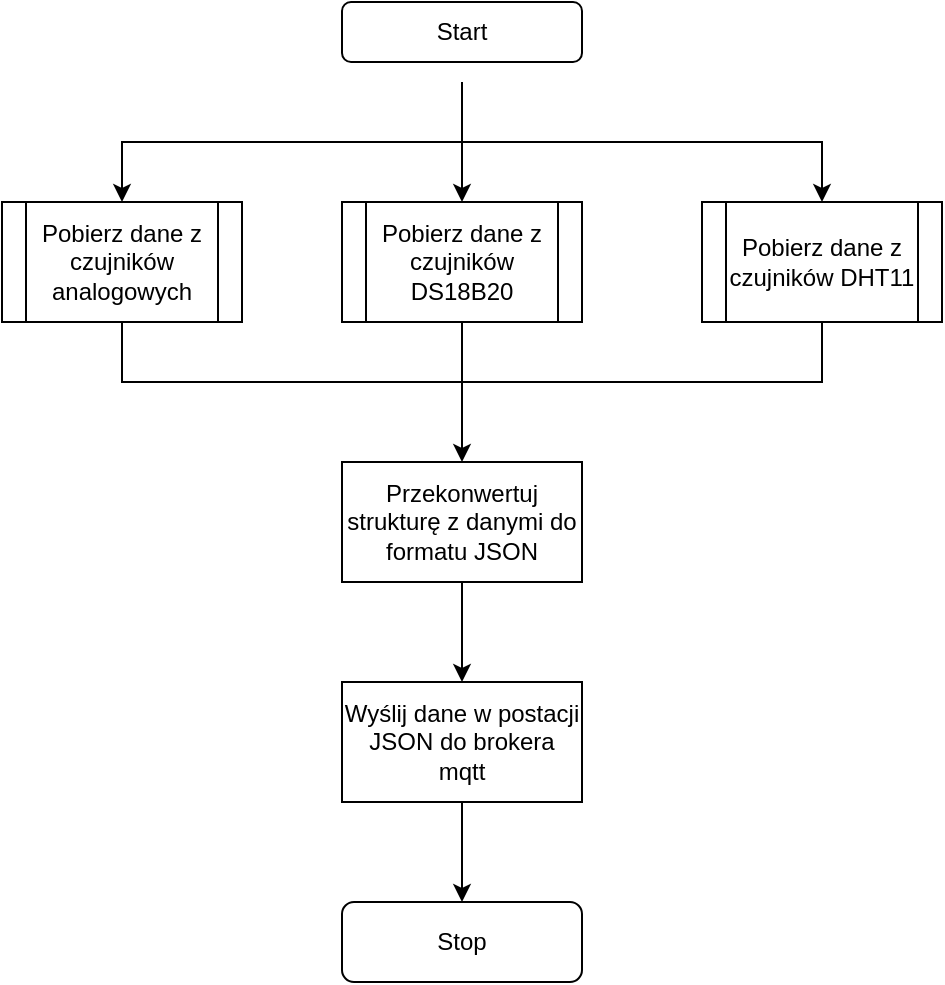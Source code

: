 <mxfile version="22.0.6" type="device">
  <diagram name="Strona-1" id="IpqPBWu90msaXSDpfxcT">
    <mxGraphModel dx="1434" dy="754" grid="1" gridSize="10" guides="1" tooltips="1" connect="1" arrows="1" fold="1" page="1" pageScale="1" pageWidth="827" pageHeight="1169" math="0" shadow="0">
      <root>
        <mxCell id="0" />
        <mxCell id="1" parent="0" />
        <mxCell id="VLE-unIAoFKPM5bdPkGo-1" value="Start" style="rounded=1;whiteSpace=wrap;html=1;" vertex="1" parent="1">
          <mxGeometry x="360" y="10" width="120" height="30" as="geometry" />
        </mxCell>
        <mxCell id="VLE-unIAoFKPM5bdPkGo-2" value="Pobierz dane z czujników analogowych" style="shape=process;whiteSpace=wrap;html=1;backgroundOutline=1;" vertex="1" parent="1">
          <mxGeometry x="190" y="110" width="120" height="60" as="geometry" />
        </mxCell>
        <mxCell id="VLE-unIAoFKPM5bdPkGo-3" value="&lt;div&gt;Pobierz dane z czujników DHT11&lt;/div&gt;" style="shape=process;whiteSpace=wrap;html=1;backgroundOutline=1;" vertex="1" parent="1">
          <mxGeometry x="540" y="110" width="120" height="60" as="geometry" />
        </mxCell>
        <mxCell id="VLE-unIAoFKPM5bdPkGo-4" value="Pobierz dane z czujników DS18B20" style="shape=process;whiteSpace=wrap;html=1;backgroundOutline=1;" vertex="1" parent="1">
          <mxGeometry x="360" y="110" width="120" height="60" as="geometry" />
        </mxCell>
        <mxCell id="VLE-unIAoFKPM5bdPkGo-5" value="Przekonwertuj strukturę z danymi do formatu JSON" style="rounded=0;whiteSpace=wrap;html=1;" vertex="1" parent="1">
          <mxGeometry x="360" y="240" width="120" height="60" as="geometry" />
        </mxCell>
        <mxCell id="VLE-unIAoFKPM5bdPkGo-8" value="" style="endArrow=classic;html=1;rounded=0;entryX=0.5;entryY=0;entryDx=0;entryDy=0;" edge="1" parent="1" target="VLE-unIAoFKPM5bdPkGo-2">
          <mxGeometry width="50" height="50" relative="1" as="geometry">
            <mxPoint x="420" y="50" as="sourcePoint" />
            <mxPoint x="440" y="210" as="targetPoint" />
            <Array as="points">
              <mxPoint x="420" y="80" />
              <mxPoint x="250" y="80" />
            </Array>
          </mxGeometry>
        </mxCell>
        <mxCell id="VLE-unIAoFKPM5bdPkGo-9" value="" style="endArrow=classic;html=1;rounded=0;entryX=0.5;entryY=0;entryDx=0;entryDy=0;" edge="1" parent="1" target="VLE-unIAoFKPM5bdPkGo-4">
          <mxGeometry width="50" height="50" relative="1" as="geometry">
            <mxPoint x="420" y="80" as="sourcePoint" />
            <mxPoint x="440" y="210" as="targetPoint" />
          </mxGeometry>
        </mxCell>
        <mxCell id="VLE-unIAoFKPM5bdPkGo-10" value="" style="endArrow=classic;html=1;rounded=0;entryX=0.5;entryY=0;entryDx=0;entryDy=0;" edge="1" parent="1" target="VLE-unIAoFKPM5bdPkGo-3">
          <mxGeometry width="50" height="50" relative="1" as="geometry">
            <mxPoint x="420" y="80" as="sourcePoint" />
            <mxPoint x="600" y="40" as="targetPoint" />
            <Array as="points">
              <mxPoint x="600" y="80" />
            </Array>
          </mxGeometry>
        </mxCell>
        <mxCell id="VLE-unIAoFKPM5bdPkGo-11" value="" style="endArrow=classic;html=1;rounded=0;exitX=0.5;exitY=1;exitDx=0;exitDy=0;entryX=0.5;entryY=0;entryDx=0;entryDy=0;" edge="1" parent="1" source="VLE-unIAoFKPM5bdPkGo-4" target="VLE-unIAoFKPM5bdPkGo-5">
          <mxGeometry width="50" height="50" relative="1" as="geometry">
            <mxPoint x="260" y="250" as="sourcePoint" />
            <mxPoint x="310" y="200" as="targetPoint" />
          </mxGeometry>
        </mxCell>
        <mxCell id="VLE-unIAoFKPM5bdPkGo-13" value="" style="endArrow=none;html=1;rounded=0;" edge="1" parent="1">
          <mxGeometry width="50" height="50" relative="1" as="geometry">
            <mxPoint x="250" y="170" as="sourcePoint" />
            <mxPoint x="420" y="200" as="targetPoint" />
            <Array as="points">
              <mxPoint x="250" y="200" />
            </Array>
          </mxGeometry>
        </mxCell>
        <mxCell id="VLE-unIAoFKPM5bdPkGo-14" value="" style="endArrow=none;html=1;rounded=0;entryX=0.5;entryY=1;entryDx=0;entryDy=0;" edge="1" parent="1" target="VLE-unIAoFKPM5bdPkGo-3">
          <mxGeometry width="50" height="50" relative="1" as="geometry">
            <mxPoint x="420" y="200" as="sourcePoint" />
            <mxPoint x="530" y="190" as="targetPoint" />
            <Array as="points">
              <mxPoint x="600" y="200" />
            </Array>
          </mxGeometry>
        </mxCell>
        <mxCell id="VLE-unIAoFKPM5bdPkGo-15" value="Wyślij dane w postacji JSON do brokera mqtt" style="rounded=0;whiteSpace=wrap;html=1;" vertex="1" parent="1">
          <mxGeometry x="360" y="350" width="120" height="60" as="geometry" />
        </mxCell>
        <mxCell id="VLE-unIAoFKPM5bdPkGo-16" value="Stop" style="rounded=1;whiteSpace=wrap;html=1;" vertex="1" parent="1">
          <mxGeometry x="360" y="460" width="120" height="40" as="geometry" />
        </mxCell>
        <mxCell id="VLE-unIAoFKPM5bdPkGo-17" value="" style="endArrow=classic;html=1;rounded=0;entryX=0.5;entryY=0;entryDx=0;entryDy=0;exitX=0.5;exitY=1;exitDx=0;exitDy=0;" edge="1" parent="1" source="VLE-unIAoFKPM5bdPkGo-5" target="VLE-unIAoFKPM5bdPkGo-15">
          <mxGeometry width="50" height="50" relative="1" as="geometry">
            <mxPoint x="210" y="310" as="sourcePoint" />
            <mxPoint x="260" y="260" as="targetPoint" />
          </mxGeometry>
        </mxCell>
        <mxCell id="VLE-unIAoFKPM5bdPkGo-18" value="" style="endArrow=classic;html=1;rounded=0;exitX=0.5;exitY=1;exitDx=0;exitDy=0;entryX=0.5;entryY=0;entryDx=0;entryDy=0;" edge="1" parent="1" source="VLE-unIAoFKPM5bdPkGo-15" target="VLE-unIAoFKPM5bdPkGo-16">
          <mxGeometry width="50" height="50" relative="1" as="geometry">
            <mxPoint x="510" y="440" as="sourcePoint" />
            <mxPoint x="560" y="390" as="targetPoint" />
          </mxGeometry>
        </mxCell>
      </root>
    </mxGraphModel>
  </diagram>
</mxfile>
